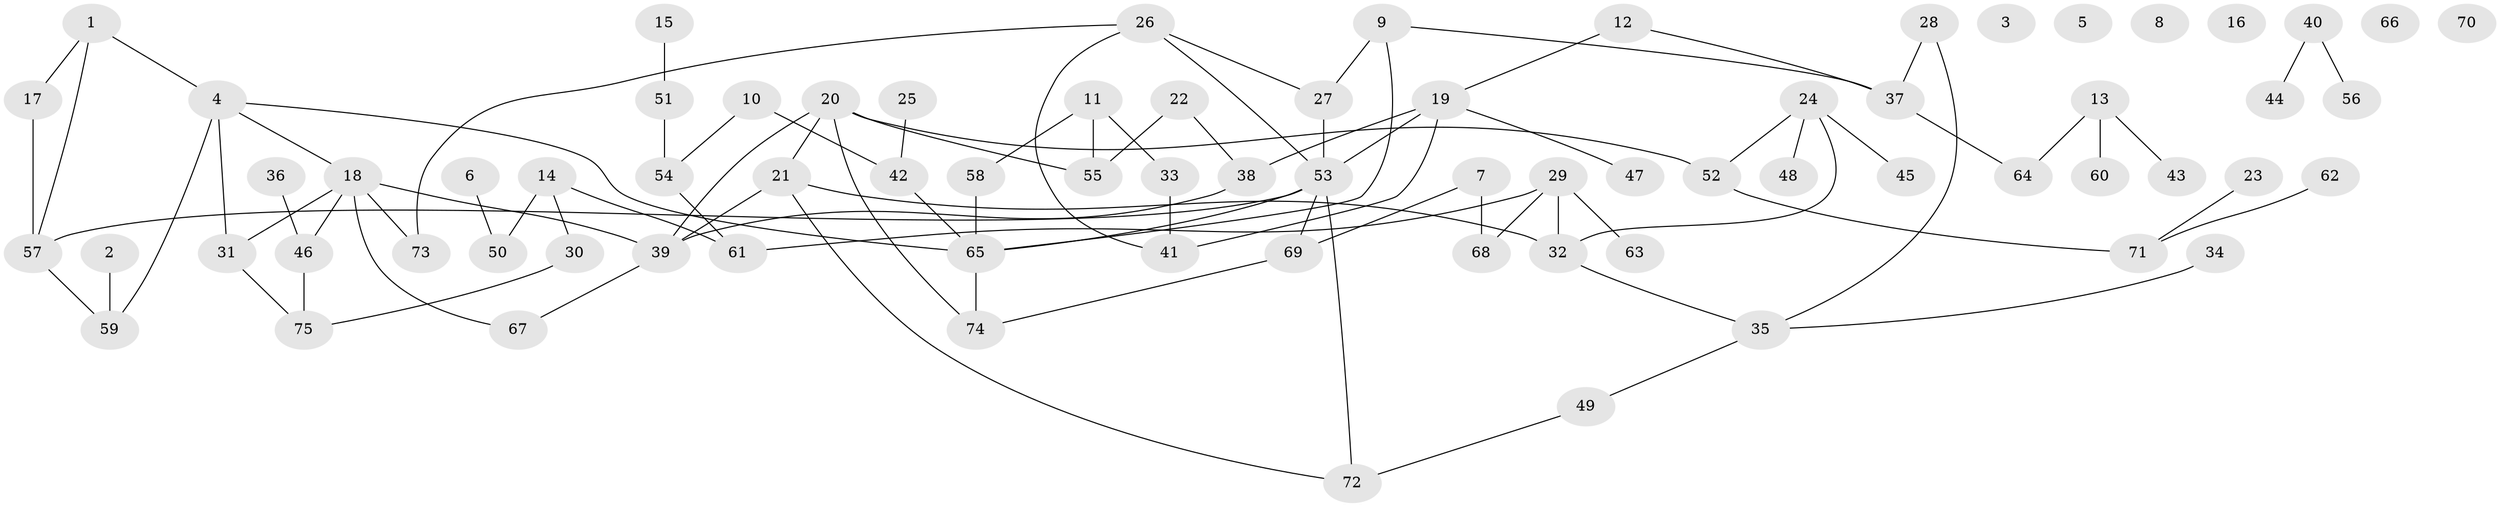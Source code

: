 // coarse degree distribution, {3: 0.2553191489361702, 2: 0.2978723404255319, 5: 0.06382978723404255, 8: 0.02127659574468085, 4: 0.0851063829787234, 1: 0.23404255319148937, 6: 0.02127659574468085, 10: 0.02127659574468085}
// Generated by graph-tools (version 1.1) at 2025/48/03/04/25 22:48:33]
// undirected, 75 vertices, 92 edges
graph export_dot {
  node [color=gray90,style=filled];
  1;
  2;
  3;
  4;
  5;
  6;
  7;
  8;
  9;
  10;
  11;
  12;
  13;
  14;
  15;
  16;
  17;
  18;
  19;
  20;
  21;
  22;
  23;
  24;
  25;
  26;
  27;
  28;
  29;
  30;
  31;
  32;
  33;
  34;
  35;
  36;
  37;
  38;
  39;
  40;
  41;
  42;
  43;
  44;
  45;
  46;
  47;
  48;
  49;
  50;
  51;
  52;
  53;
  54;
  55;
  56;
  57;
  58;
  59;
  60;
  61;
  62;
  63;
  64;
  65;
  66;
  67;
  68;
  69;
  70;
  71;
  72;
  73;
  74;
  75;
  1 -- 4;
  1 -- 17;
  1 -- 57;
  2 -- 59;
  4 -- 18;
  4 -- 31;
  4 -- 59;
  4 -- 65;
  6 -- 50;
  7 -- 68;
  7 -- 69;
  9 -- 27;
  9 -- 37;
  9 -- 65;
  10 -- 42;
  10 -- 54;
  11 -- 33;
  11 -- 55;
  11 -- 58;
  12 -- 19;
  12 -- 37;
  13 -- 43;
  13 -- 60;
  13 -- 64;
  14 -- 30;
  14 -- 50;
  14 -- 61;
  15 -- 51;
  17 -- 57;
  18 -- 31;
  18 -- 39;
  18 -- 46;
  18 -- 67;
  18 -- 73;
  19 -- 38;
  19 -- 41;
  19 -- 47;
  19 -- 53;
  20 -- 21;
  20 -- 39;
  20 -- 52;
  20 -- 55;
  20 -- 74;
  21 -- 32;
  21 -- 39;
  21 -- 72;
  22 -- 38;
  22 -- 55;
  23 -- 71;
  24 -- 32;
  24 -- 45;
  24 -- 48;
  24 -- 52;
  25 -- 42;
  26 -- 27;
  26 -- 41;
  26 -- 53;
  26 -- 73;
  27 -- 53;
  28 -- 35;
  28 -- 37;
  29 -- 32;
  29 -- 61;
  29 -- 63;
  29 -- 68;
  30 -- 75;
  31 -- 75;
  32 -- 35;
  33 -- 41;
  34 -- 35;
  35 -- 49;
  36 -- 46;
  37 -- 64;
  38 -- 39;
  39 -- 67;
  40 -- 44;
  40 -- 56;
  42 -- 65;
  46 -- 75;
  49 -- 72;
  51 -- 54;
  52 -- 71;
  53 -- 57;
  53 -- 65;
  53 -- 69;
  53 -- 72;
  54 -- 61;
  57 -- 59;
  58 -- 65;
  62 -- 71;
  65 -- 74;
  69 -- 74;
}
